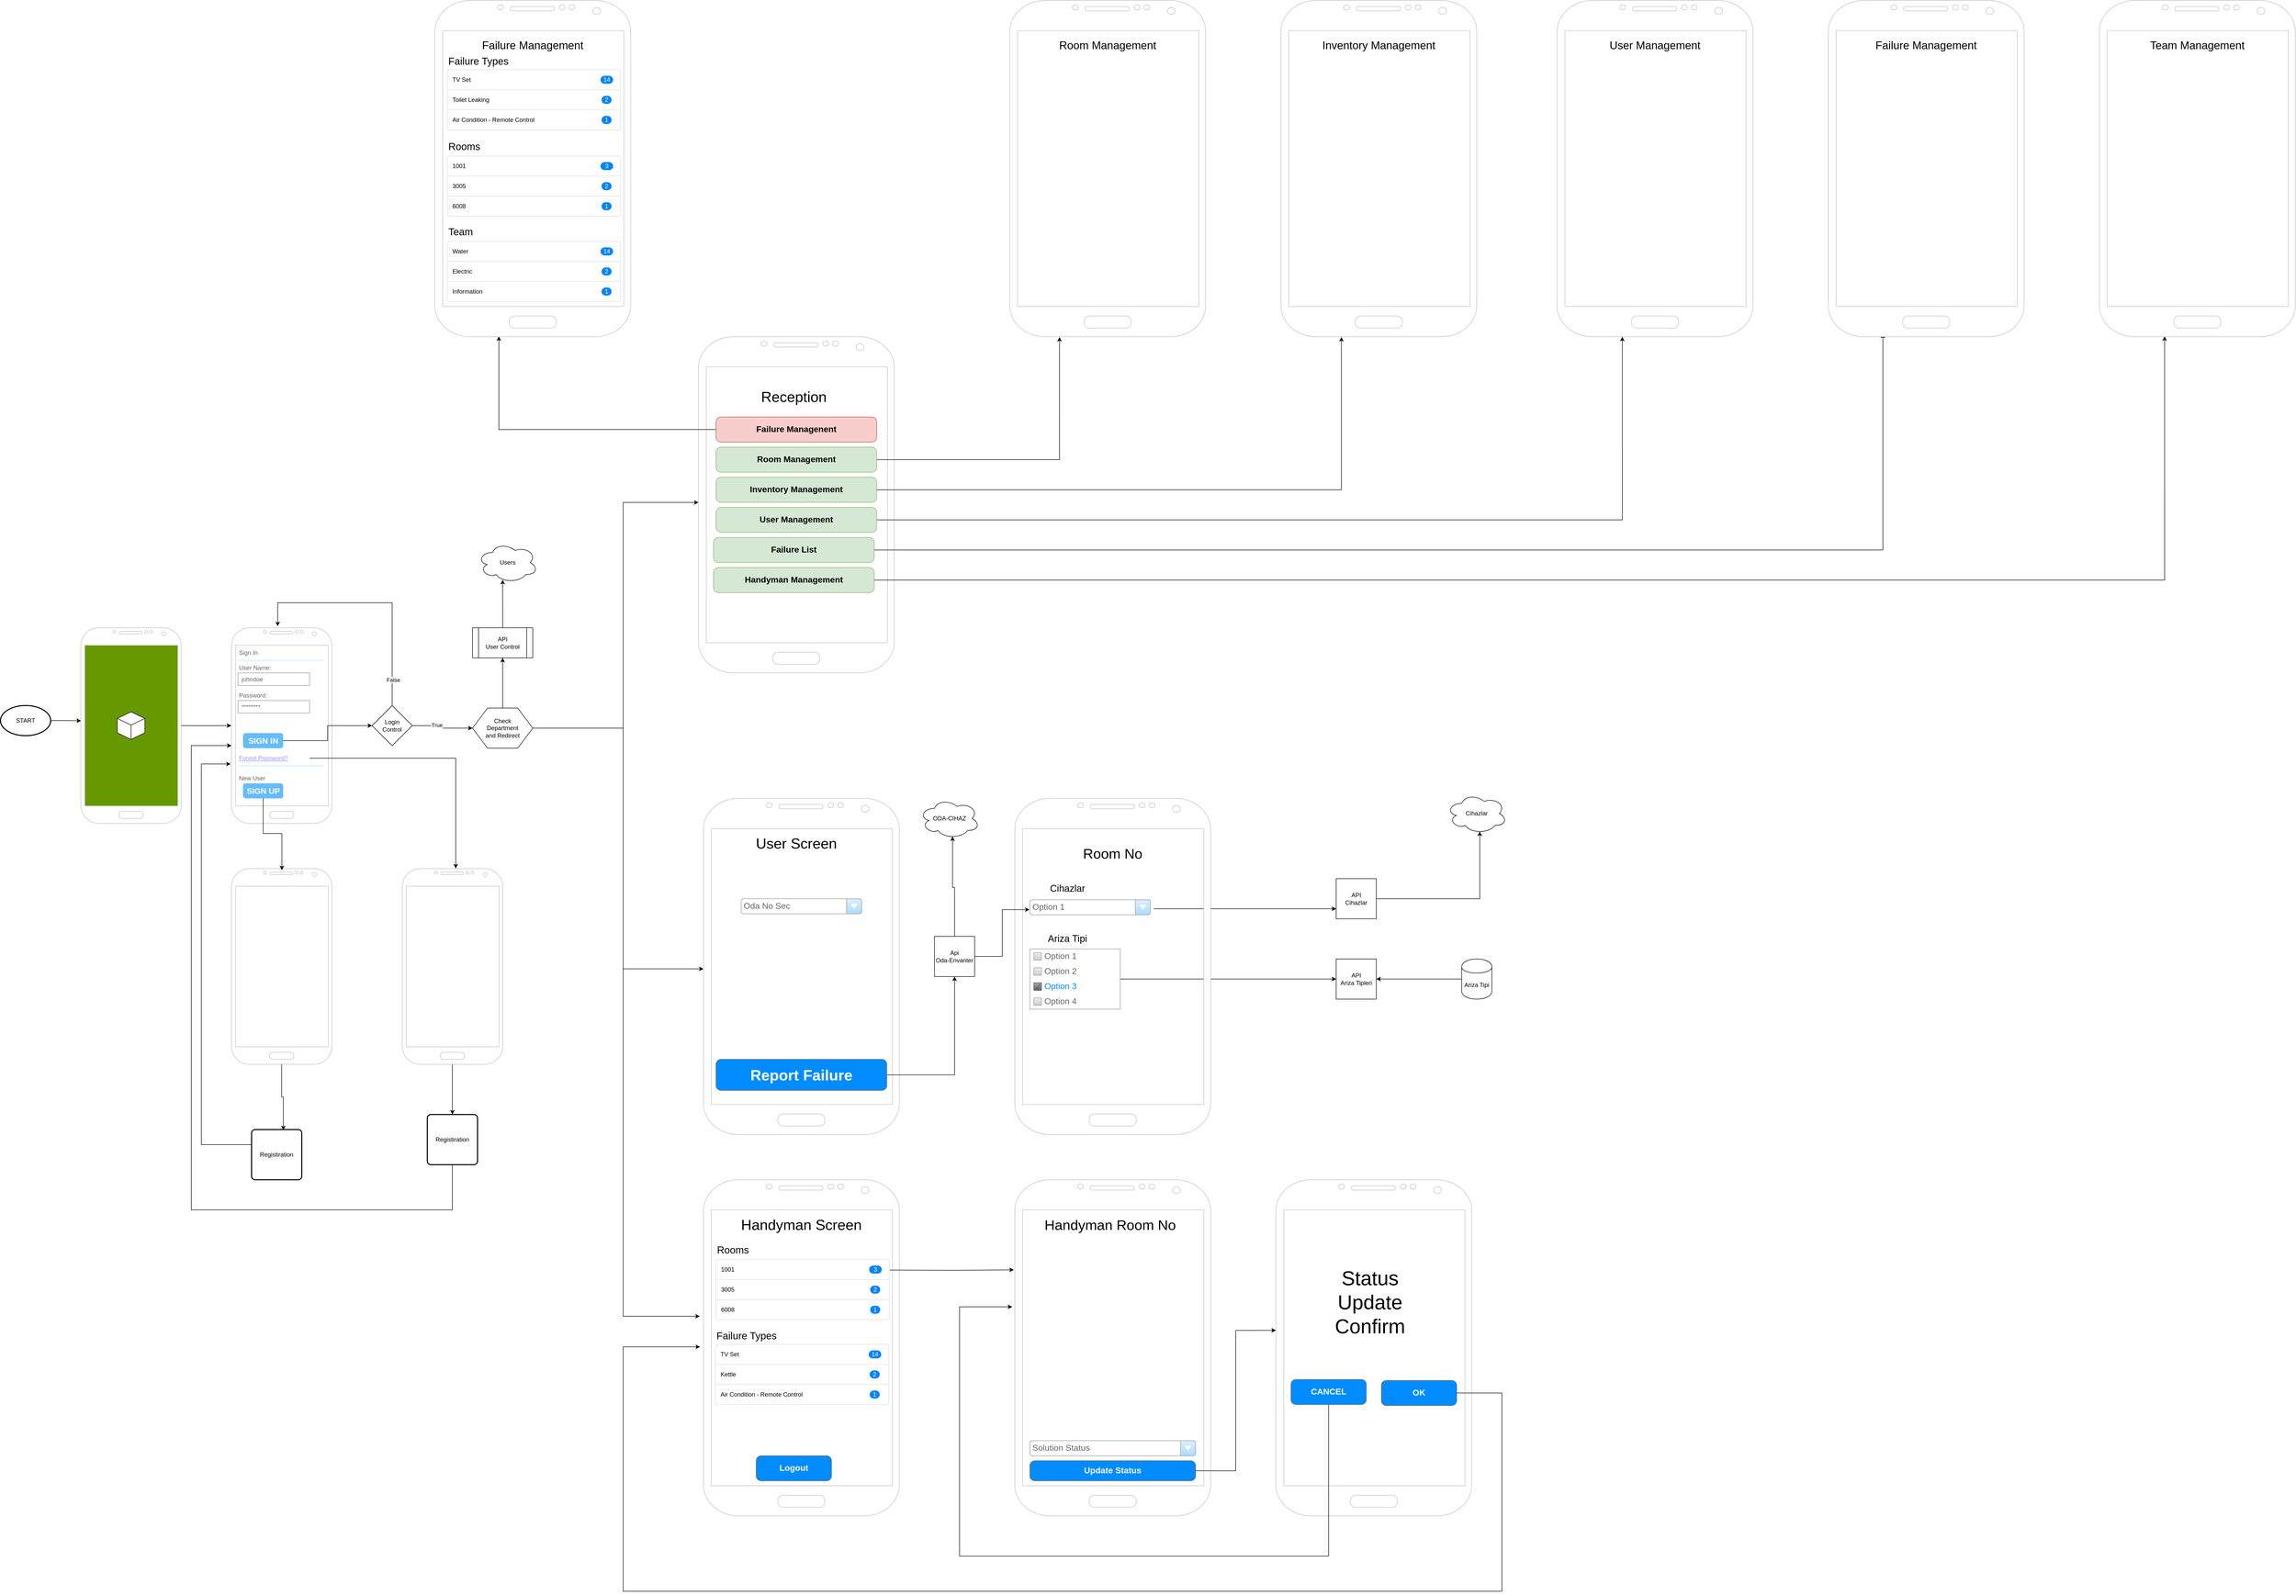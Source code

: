 <mxfile version="12.9.13" type="github">
  <diagram id="MUwsVrfa6CfVyeA1z7Bb" name="Page-1">
    <mxGraphModel dx="3220" dy="3482" grid="1" gridSize="10" guides="1" tooltips="1" connect="1" arrows="1" fold="1" page="1" pageScale="1" pageWidth="850" pageHeight="1100" math="0" shadow="0">
      <root>
        <mxCell id="0" />
        <mxCell id="1" parent="0" />
        <mxCell id="sc8BlCsDntj5IzmVDa04-35" style="edgeStyle=orthogonalEdgeStyle;rounded=0;orthogonalLoop=1;jettySize=auto;html=1;entryX=0.002;entryY=0.475;entryDx=0;entryDy=0;entryPerimeter=0;" parent="1" source="sc8BlCsDntj5IzmVDa04-36" target="sc8BlCsDntj5IzmVDa04-40" edge="1">
          <mxGeometry relative="1" as="geometry" />
        </mxCell>
        <mxCell id="sc8BlCsDntj5IzmVDa04-36" value="START" style="strokeWidth=2;html=1;shape=mxgraph.flowchart.start_1;whiteSpace=wrap;" parent="1" vertex="1">
          <mxGeometry x="-830" y="295" width="100" height="60" as="geometry" />
        </mxCell>
        <mxCell id="sc8BlCsDntj5IzmVDa04-37" value="" style="group" parent="1" vertex="1" connectable="0">
          <mxGeometry x="-670" y="120" width="200" height="410" as="geometry" />
        </mxCell>
        <mxCell id="sc8BlCsDntj5IzmVDa04-38" value="" style="group;rotation=0;" parent="sc8BlCsDntj5IzmVDa04-37" vertex="1" connectable="0">
          <mxGeometry y="20" width="200" height="390" as="geometry" />
        </mxCell>
        <mxCell id="sc8BlCsDntj5IzmVDa04-39" value="" style="verticalLabelPosition=bottom;verticalAlign=top;html=1;shadow=0;dashed=0;strokeWidth=1;strokeColor=none;shape=rect;fillColor=#669900;" parent="sc8BlCsDntj5IzmVDa04-38" vertex="1">
          <mxGeometry y="30" width="200" height="330" as="geometry" />
        </mxCell>
        <mxCell id="sc8BlCsDntj5IzmVDa04-40" value="" style="verticalLabelPosition=bottom;verticalAlign=top;html=1;shadow=0;dashed=0;strokeWidth=1;shape=mxgraph.android.phone2;strokeColor=#c0c0c0;" parent="sc8BlCsDntj5IzmVDa04-38" vertex="1">
          <mxGeometry width="200" height="390" as="geometry" />
        </mxCell>
        <mxCell id="sc8BlCsDntj5IzmVDa04-41" value="" style="whiteSpace=wrap;html=1;shape=mxgraph.basic.isocube;isoAngle=15;" parent="sc8BlCsDntj5IzmVDa04-38" vertex="1">
          <mxGeometry x="72.5" y="167.5" width="55" height="55" as="geometry" />
        </mxCell>
        <mxCell id="sc8BlCsDntj5IzmVDa04-103" value="" style="group" parent="1" vertex="1" connectable="0">
          <mxGeometry x="-370" y="140" width="200" height="390" as="geometry" />
        </mxCell>
        <mxCell id="sc8BlCsDntj5IzmVDa04-83" value="" style="strokeWidth=1;shadow=0;dashed=0;align=center;html=1;shape=mxgraph.mockup.forms.rrect;rSize=0;strokeColor=#999999;fillColor=#ffffff;" parent="sc8BlCsDntj5IzmVDa04-103" vertex="1">
          <mxGeometry x="3" y="30" width="194" height="330" as="geometry" />
        </mxCell>
        <mxCell id="sc8BlCsDntj5IzmVDa04-84" value="Sign In" style="strokeWidth=1;shadow=0;dashed=0;align=center;html=1;shape=mxgraph.mockup.forms.anchor;fontSize=12;fontColor=#666666;align=left;resizeWidth=1;spacingLeft=0;" parent="sc8BlCsDntj5IzmVDa04-83" vertex="1">
          <mxGeometry width="95" height="20" relative="1" as="geometry">
            <mxPoint x="10" y="10" as="offset" />
          </mxGeometry>
        </mxCell>
        <mxCell id="sc8BlCsDntj5IzmVDa04-85" value="" style="shape=line;strokeColor=#ddeeff;strokeWidth=2;html=1;resizeWidth=1;" parent="sc8BlCsDntj5IzmVDa04-83" vertex="1">
          <mxGeometry width="171" height="10" relative="1" as="geometry">
            <mxPoint x="10" y="30" as="offset" />
          </mxGeometry>
        </mxCell>
        <mxCell id="sc8BlCsDntj5IzmVDa04-86" value="User Name:" style="strokeWidth=1;shadow=0;dashed=0;align=center;html=1;shape=mxgraph.mockup.forms.anchor;fontSize=12;fontColor=#666666;align=left;resizeWidth=1;spacingLeft=0;" parent="sc8BlCsDntj5IzmVDa04-83" vertex="1">
          <mxGeometry width="95" height="20" relative="1" as="geometry">
            <mxPoint x="10" y="40" as="offset" />
          </mxGeometry>
        </mxCell>
        <mxCell id="sc8BlCsDntj5IzmVDa04-87" value="johndoe" style="strokeWidth=1;shadow=0;dashed=0;align=center;html=1;shape=mxgraph.mockup.forms.rrect;rSize=0;strokeColor=#999999;fontColor=#666666;align=left;spacingLeft=5;resizeWidth=1;" parent="sc8BlCsDntj5IzmVDa04-83" vertex="1">
          <mxGeometry width="142.5" height="25" relative="1" as="geometry">
            <mxPoint x="10" y="60" as="offset" />
          </mxGeometry>
        </mxCell>
        <mxCell id="sc8BlCsDntj5IzmVDa04-88" value="Password:" style="strokeWidth=1;shadow=0;dashed=0;align=center;html=1;shape=mxgraph.mockup.forms.anchor;fontSize=12;fontColor=#666666;align=left;resizeWidth=1;spacingLeft=0;" parent="sc8BlCsDntj5IzmVDa04-83" vertex="1">
          <mxGeometry width="95" height="20" relative="1" as="geometry">
            <mxPoint x="10" y="95" as="offset" />
          </mxGeometry>
        </mxCell>
        <mxCell id="sc8BlCsDntj5IzmVDa04-89" value="********" style="strokeWidth=1;shadow=0;dashed=0;align=center;html=1;shape=mxgraph.mockup.forms.rrect;rSize=0;strokeColor=#999999;fontColor=#666666;align=left;spacingLeft=5;resizeWidth=1;" parent="sc8BlCsDntj5IzmVDa04-83" vertex="1">
          <mxGeometry width="142.5" height="25" relative="1" as="geometry">
            <mxPoint x="10" y="115" as="offset" />
          </mxGeometry>
        </mxCell>
        <mxCell id="sc8BlCsDntj5IzmVDa04-90" value="SIGN IN" style="strokeWidth=1;shadow=0;dashed=0;align=center;html=1;shape=mxgraph.mockup.forms.rrect;rSize=5;strokeColor=none;fontColor=#ffffff;fillColor=#66bbff;fontSize=16;fontStyle=1;" parent="sc8BlCsDntj5IzmVDa04-83" vertex="1">
          <mxGeometry y="1" width="80" height="30" relative="1" as="geometry">
            <mxPoint x="20" y="-150" as="offset" />
          </mxGeometry>
        </mxCell>
        <mxCell id="sc8BlCsDntj5IzmVDa04-91" value="Forgot Password?" style="strokeWidth=1;shadow=0;dashed=0;align=center;html=1;shape=mxgraph.mockup.forms.anchor;fontSize=12;fontColor=#9999ff;align=left;spacingLeft=0;fontStyle=4;resizeWidth=1;" parent="sc8BlCsDntj5IzmVDa04-83" vertex="1">
          <mxGeometry y="1" width="142.5" height="20" relative="1" as="geometry">
            <mxPoint x="10" y="-110" as="offset" />
          </mxGeometry>
        </mxCell>
        <mxCell id="sc8BlCsDntj5IzmVDa04-92" value="" style="shape=line;strokeColor=#ddeeff;strokeWidth=2;html=1;resizeWidth=1;" parent="sc8BlCsDntj5IzmVDa04-83" vertex="1">
          <mxGeometry y="1" width="171" height="10" relative="1" as="geometry">
            <mxPoint x="10" y="-90" as="offset" />
          </mxGeometry>
        </mxCell>
        <mxCell id="sc8BlCsDntj5IzmVDa04-93" value="New User" style="strokeWidth=1;shadow=0;dashed=0;align=center;html=1;shape=mxgraph.mockup.forms.anchor;fontSize=12;fontColor=#666666;align=left;spacingLeft=0;resizeWidth=1;" parent="sc8BlCsDntj5IzmVDa04-83" vertex="1">
          <mxGeometry y="1" width="142.5" height="20" relative="1" as="geometry">
            <mxPoint x="10" y="-70" as="offset" />
          </mxGeometry>
        </mxCell>
        <mxCell id="sc8BlCsDntj5IzmVDa04-94" value="SIGN UP" style="strokeWidth=1;shadow=0;dashed=0;align=center;html=1;shape=mxgraph.mockup.forms.rrect;rSize=5;strokeColor=none;fontColor=#ffffff;fillColor=#66bbff;fontSize=16;fontStyle=1;" parent="sc8BlCsDntj5IzmVDa04-83" vertex="1">
          <mxGeometry y="1" width="80" height="30" relative="1" as="geometry">
            <mxPoint x="20" y="-50" as="offset" />
          </mxGeometry>
        </mxCell>
        <mxCell id="sc8BlCsDntj5IzmVDa04-102" value="" style="verticalLabelPosition=bottom;verticalAlign=top;html=1;shadow=0;dashed=0;strokeWidth=1;shape=mxgraph.android.phone2;strokeColor=#c0c0c0;" parent="sc8BlCsDntj5IzmVDa04-103" vertex="1">
          <mxGeometry width="200" height="390" as="geometry" />
        </mxCell>
        <mxCell id="sc8BlCsDntj5IzmVDa04-104" style="edgeStyle=orthogonalEdgeStyle;rounded=0;orthogonalLoop=1;jettySize=auto;html=1;entryX=-0.002;entryY=0.5;entryDx=0;entryDy=0;entryPerimeter=0;" parent="1" source="sc8BlCsDntj5IzmVDa04-39" target="sc8BlCsDntj5IzmVDa04-102" edge="1">
          <mxGeometry relative="1" as="geometry" />
        </mxCell>
        <mxCell id="sc8BlCsDntj5IzmVDa04-108" style="edgeStyle=orthogonalEdgeStyle;rounded=0;orthogonalLoop=1;jettySize=auto;html=1;entryX=0;entryY=0.5;entryDx=0;entryDy=0;" parent="1" source="sc8BlCsDntj5IzmVDa04-105" target="sc8BlCsDntj5IzmVDa04-107" edge="1">
          <mxGeometry relative="1" as="geometry" />
        </mxCell>
        <mxCell id="sc8BlCsDntj5IzmVDa04-111" value="True" style="edgeLabel;html=1;align=center;verticalAlign=middle;resizable=0;points=[];" parent="sc8BlCsDntj5IzmVDa04-108" vertex="1" connectable="0">
          <mxGeometry x="-0.218" y="1" relative="1" as="geometry">
            <mxPoint as="offset" />
          </mxGeometry>
        </mxCell>
        <mxCell id="sc8BlCsDntj5IzmVDa04-109" style="edgeStyle=orthogonalEdgeStyle;rounded=0;orthogonalLoop=1;jettySize=auto;html=1;entryX=0.46;entryY=-0.008;entryDx=0;entryDy=0;entryPerimeter=0;" parent="1" source="sc8BlCsDntj5IzmVDa04-105" target="sc8BlCsDntj5IzmVDa04-102" edge="1">
          <mxGeometry relative="1" as="geometry">
            <Array as="points">
              <mxPoint x="-50" y="90" />
              <mxPoint x="-278" y="90" />
            </Array>
          </mxGeometry>
        </mxCell>
        <mxCell id="sc8BlCsDntj5IzmVDa04-110" value="False" style="edgeLabel;html=1;align=center;verticalAlign=middle;resizable=0;points=[];" parent="sc8BlCsDntj5IzmVDa04-109" vertex="1" connectable="0">
          <mxGeometry x="-0.786" y="-2" relative="1" as="geometry">
            <mxPoint as="offset" />
          </mxGeometry>
        </mxCell>
        <mxCell id="sc8BlCsDntj5IzmVDa04-105" value="&lt;div&gt;Login&lt;/div&gt;&lt;div&gt;Control&lt;br&gt;&lt;/div&gt;" style="rhombus;whiteSpace=wrap;html=1;" parent="1" vertex="1">
          <mxGeometry x="-90" y="295" width="80" height="80" as="geometry" />
        </mxCell>
        <mxCell id="sc8BlCsDntj5IzmVDa04-106" style="edgeStyle=orthogonalEdgeStyle;rounded=0;orthogonalLoop=1;jettySize=auto;html=1;entryX=0;entryY=0.5;entryDx=0;entryDy=0;" parent="1" source="sc8BlCsDntj5IzmVDa04-90" target="sc8BlCsDntj5IzmVDa04-105" edge="1">
          <mxGeometry relative="1" as="geometry" />
        </mxCell>
        <mxCell id="PehuMIGnU_n_UuZmKmM0-28" style="edgeStyle=orthogonalEdgeStyle;rounded=0;orthogonalLoop=1;jettySize=auto;html=1;entryX=0;entryY=0.493;entryDx=0;entryDy=0;entryPerimeter=0;" edge="1" parent="1" source="sc8BlCsDntj5IzmVDa04-107" target="PehuMIGnU_n_UuZmKmM0-10">
          <mxGeometry relative="1" as="geometry">
            <Array as="points">
              <mxPoint x="410" y="340" />
              <mxPoint x="410" y="-110" />
            </Array>
          </mxGeometry>
        </mxCell>
        <mxCell id="PehuMIGnU_n_UuZmKmM0-29" style="edgeStyle=orthogonalEdgeStyle;rounded=0;orthogonalLoop=1;jettySize=auto;html=1;entryX=0;entryY=0.507;entryDx=0;entryDy=0;entryPerimeter=0;" edge="1" parent="1" source="sc8BlCsDntj5IzmVDa04-107" target="PehuMIGnU_n_UuZmKmM0-27">
          <mxGeometry relative="1" as="geometry">
            <Array as="points">
              <mxPoint x="410" y="340" />
              <mxPoint x="410" y="820" />
            </Array>
          </mxGeometry>
        </mxCell>
        <mxCell id="PehuMIGnU_n_UuZmKmM0-41" style="edgeStyle=orthogonalEdgeStyle;rounded=0;orthogonalLoop=1;jettySize=auto;html=1;entryX=0.5;entryY=1;entryDx=0;entryDy=0;" edge="1" parent="1" source="sc8BlCsDntj5IzmVDa04-107" target="PehuMIGnU_n_UuZmKmM0-40">
          <mxGeometry relative="1" as="geometry" />
        </mxCell>
        <mxCell id="PehuMIGnU_n_UuZmKmM0-142" style="edgeStyle=orthogonalEdgeStyle;rounded=0;orthogonalLoop=1;jettySize=auto;html=1;entryX=-0.019;entryY=0.406;entryDx=0;entryDy=0;entryPerimeter=0;" edge="1" parent="1" source="sc8BlCsDntj5IzmVDa04-107" target="PehuMIGnU_n_UuZmKmM0-141">
          <mxGeometry relative="1" as="geometry">
            <mxPoint x="320" y="1690" as="targetPoint" />
            <Array as="points">
              <mxPoint x="410" y="340" />
              <mxPoint x="410" y="1512" />
            </Array>
          </mxGeometry>
        </mxCell>
        <mxCell id="sc8BlCsDntj5IzmVDa04-107" value="&lt;div&gt;Check&lt;/div&gt;&lt;div&gt;Department&lt;/div&gt;&lt;div&gt;and Redirect&lt;br&gt;&lt;/div&gt;" style="shape=hexagon;perimeter=hexagonPerimeter2;whiteSpace=wrap;html=1;" parent="1" vertex="1">
          <mxGeometry x="110" y="300" width="120" height="80" as="geometry" />
        </mxCell>
        <mxCell id="sc8BlCsDntj5IzmVDa04-119" style="edgeStyle=orthogonalEdgeStyle;rounded=0;orthogonalLoop=1;jettySize=auto;html=1;entryX=0.633;entryY=0.013;entryDx=0;entryDy=0;entryPerimeter=0;" parent="1" source="sc8BlCsDntj5IzmVDa04-112" target="sc8BlCsDntj5IzmVDa04-114" edge="1">
          <mxGeometry relative="1" as="geometry" />
        </mxCell>
        <mxCell id="sc8BlCsDntj5IzmVDa04-112" value="" style="verticalLabelPosition=bottom;verticalAlign=top;html=1;shadow=0;dashed=0;strokeWidth=1;shape=mxgraph.android.phone2;strokeColor=#c0c0c0;" parent="1" vertex="1">
          <mxGeometry x="-370" y="620" width="200" height="390" as="geometry" />
        </mxCell>
        <mxCell id="sc8BlCsDntj5IzmVDa04-113" style="edgeStyle=orthogonalEdgeStyle;rounded=0;orthogonalLoop=1;jettySize=auto;html=1;entryX=0.502;entryY=0.008;entryDx=0;entryDy=0;entryPerimeter=0;" parent="1" source="sc8BlCsDntj5IzmVDa04-94" target="sc8BlCsDntj5IzmVDa04-112" edge="1">
          <mxGeometry relative="1" as="geometry" />
        </mxCell>
        <mxCell id="sc8BlCsDntj5IzmVDa04-120" style="edgeStyle=orthogonalEdgeStyle;rounded=0;orthogonalLoop=1;jettySize=auto;html=1;entryX=-0.008;entryY=0.696;entryDx=0;entryDy=0;entryPerimeter=0;" parent="1" source="sc8BlCsDntj5IzmVDa04-114" target="sc8BlCsDntj5IzmVDa04-102" edge="1">
          <mxGeometry relative="1" as="geometry">
            <Array as="points">
              <mxPoint x="-430" y="1170" />
              <mxPoint x="-430" y="411" />
            </Array>
          </mxGeometry>
        </mxCell>
        <mxCell id="sc8BlCsDntj5IzmVDa04-114" value="Registiration" style="rounded=1;whiteSpace=wrap;html=1;absoluteArcSize=1;arcSize=14;strokeWidth=2;" parent="1" vertex="1">
          <mxGeometry x="-330" y="1140" width="100" height="100" as="geometry" />
        </mxCell>
        <mxCell id="sc8BlCsDntj5IzmVDa04-123" style="edgeStyle=orthogonalEdgeStyle;rounded=0;orthogonalLoop=1;jettySize=auto;html=1;entryX=0.5;entryY=0;entryDx=0;entryDy=0;" parent="1" source="sc8BlCsDntj5IzmVDa04-118" target="sc8BlCsDntj5IzmVDa04-122" edge="1">
          <mxGeometry relative="1" as="geometry" />
        </mxCell>
        <mxCell id="sc8BlCsDntj5IzmVDa04-118" value="" style="verticalLabelPosition=bottom;verticalAlign=top;html=1;shadow=0;dashed=0;strokeWidth=1;shape=mxgraph.android.phone2;strokeColor=#c0c0c0;" parent="1" vertex="1">
          <mxGeometry x="-30" y="620" width="200" height="390" as="geometry" />
        </mxCell>
        <mxCell id="sc8BlCsDntj5IzmVDa04-121" style="edgeStyle=orthogonalEdgeStyle;rounded=0;orthogonalLoop=1;jettySize=auto;html=1;entryX=0.533;entryY=-0.001;entryDx=0;entryDy=0;entryPerimeter=0;" parent="1" source="sc8BlCsDntj5IzmVDa04-91" target="sc8BlCsDntj5IzmVDa04-118" edge="1">
          <mxGeometry relative="1" as="geometry" />
        </mxCell>
        <mxCell id="sc8BlCsDntj5IzmVDa04-124" style="edgeStyle=orthogonalEdgeStyle;rounded=0;orthogonalLoop=1;jettySize=auto;html=1;entryX=0;entryY=0.602;entryDx=0;entryDy=0;entryPerimeter=0;" parent="1" source="sc8BlCsDntj5IzmVDa04-122" target="sc8BlCsDntj5IzmVDa04-102" edge="1">
          <mxGeometry relative="1" as="geometry">
            <Array as="points">
              <mxPoint x="70" y="1300" />
              <mxPoint x="-450" y="1300" />
              <mxPoint x="-450" y="375" />
            </Array>
          </mxGeometry>
        </mxCell>
        <mxCell id="sc8BlCsDntj5IzmVDa04-122" value="Registiration" style="rounded=1;whiteSpace=wrap;html=1;absoluteArcSize=1;arcSize=14;strokeWidth=2;" parent="1" vertex="1">
          <mxGeometry x="20" y="1110" width="100" height="100" as="geometry" />
        </mxCell>
        <mxCell id="PehuMIGnU_n_UuZmKmM0-5" value="&lt;div&gt;API &lt;br&gt;&lt;/div&gt;&lt;div&gt;Ariza Tipleri&lt;/div&gt;" style="whiteSpace=wrap;html=1;aspect=fixed;" vertex="1" parent="1">
          <mxGeometry x="1830" y="800" width="80" height="80" as="geometry" />
        </mxCell>
        <mxCell id="PehuMIGnU_n_UuZmKmM0-9" style="edgeStyle=orthogonalEdgeStyle;rounded=0;orthogonalLoop=1;jettySize=auto;html=1;entryX=1;entryY=0.5;entryDx=0;entryDy=0;" edge="1" parent="1" source="PehuMIGnU_n_UuZmKmM0-7" target="PehuMIGnU_n_UuZmKmM0-5">
          <mxGeometry relative="1" as="geometry" />
        </mxCell>
        <mxCell id="PehuMIGnU_n_UuZmKmM0-7" value="Ariza Tipi" style="shape=cylinder;whiteSpace=wrap;html=1;boundedLbl=1;backgroundOutline=1;" vertex="1" parent="1">
          <mxGeometry x="2080" y="800" width="60" height="80" as="geometry" />
        </mxCell>
        <mxCell id="PehuMIGnU_n_UuZmKmM0-10" value="" style="verticalLabelPosition=bottom;verticalAlign=top;html=1;shadow=0;dashed=0;strokeWidth=1;shape=mxgraph.android.phone2;strokeColor=#c0c0c0;" vertex="1" parent="1">
          <mxGeometry x="560" y="-440" width="390" height="670" as="geometry" />
        </mxCell>
        <mxCell id="PehuMIGnU_n_UuZmKmM0-19" style="edgeStyle=orthogonalEdgeStyle;rounded=0;orthogonalLoop=1;jettySize=auto;html=1;entryX=0;entryY=0.75;entryDx=0;entryDy=0;exitX=1.027;exitY=0.6;exitDx=0;exitDy=0;exitPerimeter=0;" edge="1" parent="1" source="PehuMIGnU_n_UuZmKmM0-20" target="PehuMIGnU_n_UuZmKmM0-16">
          <mxGeometry relative="1" as="geometry">
            <mxPoint x="1390" y="710" as="sourcePoint" />
          </mxGeometry>
        </mxCell>
        <mxCell id="PehuMIGnU_n_UuZmKmM0-39" style="edgeStyle=orthogonalEdgeStyle;rounded=0;orthogonalLoop=1;jettySize=auto;html=1;entryX=0.55;entryY=0.95;entryDx=0;entryDy=0;entryPerimeter=0;" edge="1" parent="1" source="PehuMIGnU_n_UuZmKmM0-16" target="PehuMIGnU_n_UuZmKmM0-38">
          <mxGeometry relative="1" as="geometry" />
        </mxCell>
        <mxCell id="PehuMIGnU_n_UuZmKmM0-16" value="&lt;div&gt;API&lt;/div&gt;&lt;div&gt;Cihazlar&lt;/div&gt;" style="whiteSpace=wrap;html=1;aspect=fixed;" vertex="1" parent="1">
          <mxGeometry x="1830" y="640" width="80" height="80" as="geometry" />
        </mxCell>
        <mxCell id="PehuMIGnU_n_UuZmKmM0-26" style="edgeStyle=orthogonalEdgeStyle;rounded=0;orthogonalLoop=1;jettySize=auto;html=1;entryX=0;entryY=0.5;entryDx=0;entryDy=0;" edge="1" parent="1" source="PehuMIGnU_n_UuZmKmM0-21" target="PehuMIGnU_n_UuZmKmM0-5">
          <mxGeometry relative="1" as="geometry" />
        </mxCell>
        <mxCell id="PehuMIGnU_n_UuZmKmM0-27" value="" style="verticalLabelPosition=bottom;verticalAlign=top;html=1;shadow=0;dashed=0;strokeWidth=1;shape=mxgraph.android.phone2;strokeColor=#c0c0c0;" vertex="1" parent="1">
          <mxGeometry x="570" y="480" width="390" height="670" as="geometry" />
        </mxCell>
        <mxCell id="PehuMIGnU_n_UuZmKmM0-30" value="&lt;font style=&quot;font-size: 29px&quot;&gt;Reception&lt;/font&gt;" style="text;html=1;strokeColor=none;fillColor=none;align=center;verticalAlign=middle;whiteSpace=wrap;rounded=0;" vertex="1" parent="1">
          <mxGeometry x="620" y="-360" width="260" height="80" as="geometry" />
        </mxCell>
        <mxCell id="PehuMIGnU_n_UuZmKmM0-32" value="&lt;font style=&quot;font-size: 29px&quot;&gt;User Screen&lt;br&gt;&lt;/font&gt;" style="text;html=1;strokeColor=none;fillColor=none;align=center;verticalAlign=middle;whiteSpace=wrap;rounded=0;" vertex="1" parent="1">
          <mxGeometry x="625" y="540" width="260" height="60" as="geometry" />
        </mxCell>
        <mxCell id="PehuMIGnU_n_UuZmKmM0-47" style="edgeStyle=orthogonalEdgeStyle;rounded=0;orthogonalLoop=1;jettySize=auto;html=1;entryX=0.5;entryY=1;entryDx=0;entryDy=0;" edge="1" parent="1" source="PehuMIGnU_n_UuZmKmM0-33" target="PehuMIGnU_n_UuZmKmM0-46">
          <mxGeometry relative="1" as="geometry" />
        </mxCell>
        <mxCell id="PehuMIGnU_n_UuZmKmM0-33" value="&lt;font style=&quot;font-size: 30px&quot;&gt;Report Failure&lt;br&gt;&lt;/font&gt;" style="strokeWidth=1;shadow=0;dashed=0;align=center;html=1;shape=mxgraph.mockup.buttons.button;strokeColor=#666666;fontColor=#ffffff;mainText=;buttonStyle=round;fontSize=17;fontStyle=1;fillColor=#008cff;whiteSpace=wrap;" vertex="1" parent="1">
          <mxGeometry x="595" y="1000" width="340" height="62" as="geometry" />
        </mxCell>
        <mxCell id="PehuMIGnU_n_UuZmKmM0-35" value="" style="group" vertex="1" connectable="0" parent="1">
          <mxGeometry x="1190" y="480" width="390" height="670" as="geometry" />
        </mxCell>
        <mxCell id="PehuMIGnU_n_UuZmKmM0-1" value="" style="verticalLabelPosition=bottom;verticalAlign=top;html=1;shadow=0;dashed=0;strokeWidth=1;shape=mxgraph.android.phone2;strokeColor=#c0c0c0;" vertex="1" parent="PehuMIGnU_n_UuZmKmM0-35">
          <mxGeometry width="390" height="670" as="geometry" />
        </mxCell>
        <mxCell id="PehuMIGnU_n_UuZmKmM0-3" value="&lt;font style=&quot;font-size: 19px&quot;&gt;Ariza Tipi&lt;/font&gt;" style="text;html=1;strokeColor=none;fillColor=none;align=center;verticalAlign=middle;whiteSpace=wrap;rounded=0;" vertex="1" parent="PehuMIGnU_n_UuZmKmM0-35">
          <mxGeometry x="30" y="270" width="150" height="20" as="geometry" />
        </mxCell>
        <mxCell id="PehuMIGnU_n_UuZmKmM0-13" value="&lt;font style=&quot;font-size: 19px&quot;&gt;Cihazlar&lt;/font&gt;" style="text;html=1;strokeColor=none;fillColor=none;align=center;verticalAlign=middle;whiteSpace=wrap;rounded=0;" vertex="1" parent="PehuMIGnU_n_UuZmKmM0-35">
          <mxGeometry x="30" y="170" width="150" height="20" as="geometry" />
        </mxCell>
        <mxCell id="PehuMIGnU_n_UuZmKmM0-20" value="Option 1" style="strokeWidth=1;shadow=0;dashed=0;align=center;html=1;shape=mxgraph.mockup.forms.comboBox;strokeColor=#999999;fillColor=#ddeeff;align=left;fillColor2=#aaddff;mainText=;fontColor=#666666;fontSize=17;spacingLeft=3;" vertex="1" parent="PehuMIGnU_n_UuZmKmM0-35">
          <mxGeometry x="30" y="202" width="240" height="30" as="geometry" />
        </mxCell>
        <mxCell id="PehuMIGnU_n_UuZmKmM0-21" value="" style="strokeWidth=1;shadow=0;dashed=0;align=center;html=1;shape=mxgraph.mockup.forms.rrect;rSize=0;strokeColor=#999999;fillColor=#ffffff;recursiveResize=0;" vertex="1" parent="PehuMIGnU_n_UuZmKmM0-35">
          <mxGeometry x="30" y="300" width="180" height="120" as="geometry" />
        </mxCell>
        <mxCell id="PehuMIGnU_n_UuZmKmM0-22" value="Option 1" style="strokeWidth=1;shadow=0;dashed=0;align=center;html=1;shape=mxgraph.mockup.forms.rrect;rSize=0;fillColor=#eeeeee;strokeColor=#999999;gradientColor=#cccccc;align=left;spacingLeft=4;fontSize=17;fontColor=#666666;labelPosition=right;" vertex="1" parent="PehuMIGnU_n_UuZmKmM0-21">
          <mxGeometry x="8" y="7.5" width="15" height="15" as="geometry" />
        </mxCell>
        <mxCell id="PehuMIGnU_n_UuZmKmM0-23" value="Option 2" style="strokeWidth=1;shadow=0;dashed=0;align=center;html=1;shape=mxgraph.mockup.forms.rrect;rSize=0;fillColor=#eeeeee;strokeColor=#999999;gradientColor=#cccccc;align=left;spacingLeft=4;fontSize=17;fontColor=#666666;labelPosition=right;" vertex="1" parent="PehuMIGnU_n_UuZmKmM0-21">
          <mxGeometry x="8" y="37.5" width="15" height="15" as="geometry" />
        </mxCell>
        <mxCell id="PehuMIGnU_n_UuZmKmM0-24" value="Option 3" style="strokeWidth=1;shadow=0;dashed=0;align=center;html=1;shape=mxgraph.mockup.forms.checkbox;rSize=0;resizable=0;fillColor=#aaaaaa;strokeColor=#444444;gradientColor=#666666;align=left;spacingLeft=4;fontSize=17;fontColor=#008cff;labelPosition=right;" vertex="1" parent="PehuMIGnU_n_UuZmKmM0-21">
          <mxGeometry x="8" y="67.5" width="15" height="15" as="geometry" />
        </mxCell>
        <mxCell id="PehuMIGnU_n_UuZmKmM0-25" value="Option 4" style="strokeWidth=1;shadow=0;dashed=0;align=center;html=1;shape=mxgraph.mockup.forms.rrect;rSize=0;fillColor=#eeeeee;strokeColor=#999999;gradientColor=#cccccc;align=left;spacingLeft=4;fontSize=17;fontColor=#666666;labelPosition=right;" vertex="1" parent="PehuMIGnU_n_UuZmKmM0-21">
          <mxGeometry x="8" y="97.5" width="15" height="15" as="geometry" />
        </mxCell>
        <mxCell id="PehuMIGnU_n_UuZmKmM0-53" value="&lt;font style=&quot;font-size: 28px&quot;&gt;Room No&lt;br&gt;&lt;/font&gt;" style="text;html=1;strokeColor=none;fillColor=none;align=center;verticalAlign=middle;whiteSpace=wrap;rounded=0;" vertex="1" parent="PehuMIGnU_n_UuZmKmM0-35">
          <mxGeometry x="65" y="70" width="260" height="80" as="geometry" />
        </mxCell>
        <mxCell id="PehuMIGnU_n_UuZmKmM0-38" value="Cihazlar" style="ellipse;shape=cloud;whiteSpace=wrap;html=1;" vertex="1" parent="1">
          <mxGeometry x="2050" y="470" width="120" height="80" as="geometry" />
        </mxCell>
        <mxCell id="PehuMIGnU_n_UuZmKmM0-43" style="edgeStyle=orthogonalEdgeStyle;rounded=0;orthogonalLoop=1;jettySize=auto;html=1;entryX=0.416;entryY=0.93;entryDx=0;entryDy=0;entryPerimeter=0;" edge="1" parent="1" source="PehuMIGnU_n_UuZmKmM0-40" target="PehuMIGnU_n_UuZmKmM0-42">
          <mxGeometry relative="1" as="geometry" />
        </mxCell>
        <mxCell id="PehuMIGnU_n_UuZmKmM0-40" value="&lt;div&gt;API&lt;/div&gt;&lt;div&gt;User Control&lt;/div&gt;" style="shape=process;whiteSpace=wrap;html=1;backgroundOutline=1;" vertex="1" parent="1">
          <mxGeometry x="110" y="140" width="120" height="60" as="geometry" />
        </mxCell>
        <mxCell id="PehuMIGnU_n_UuZmKmM0-42" value="&lt;div&gt;Users&lt;/div&gt;" style="ellipse;shape=cloud;whiteSpace=wrap;html=1;" vertex="1" parent="1">
          <mxGeometry x="120" y="-30" width="120" height="80" as="geometry" />
        </mxCell>
        <mxCell id="PehuMIGnU_n_UuZmKmM0-45" value="Oda No Sec" style="strokeWidth=1;shadow=0;dashed=0;align=center;html=1;shape=mxgraph.mockup.forms.comboBox;strokeColor=#999999;fillColor=#ddeeff;align=left;fillColor2=#aaddff;mainText=;fontColor=#666666;fontSize=17;spacingLeft=3;" vertex="1" parent="1">
          <mxGeometry x="645" y="680" width="240" height="30" as="geometry" />
        </mxCell>
        <mxCell id="PehuMIGnU_n_UuZmKmM0-48" style="edgeStyle=orthogonalEdgeStyle;rounded=0;orthogonalLoop=1;jettySize=auto;html=1;entryX=-0.003;entryY=0.657;entryDx=0;entryDy=0;entryPerimeter=0;" edge="1" parent="1" source="PehuMIGnU_n_UuZmKmM0-46" target="PehuMIGnU_n_UuZmKmM0-20">
          <mxGeometry relative="1" as="geometry" />
        </mxCell>
        <mxCell id="PehuMIGnU_n_UuZmKmM0-46" value="&lt;div&gt;Api&lt;/div&gt;&lt;div&gt;Oda-Envanter&lt;br&gt;&lt;/div&gt;" style="whiteSpace=wrap;html=1;aspect=fixed;" vertex="1" parent="1">
          <mxGeometry x="1030" y="755" width="80" height="80" as="geometry" />
        </mxCell>
        <mxCell id="PehuMIGnU_n_UuZmKmM0-49" style="edgeStyle=orthogonalEdgeStyle;rounded=0;orthogonalLoop=1;jettySize=auto;html=1;entryX=0.55;entryY=0.95;entryDx=0;entryDy=0;entryPerimeter=0;exitX=0.5;exitY=0;exitDx=0;exitDy=0;" edge="1" parent="1" target="PehuMIGnU_n_UuZmKmM0-50" source="PehuMIGnU_n_UuZmKmM0-46">
          <mxGeometry relative="1" as="geometry">
            <mxPoint x="790" y="490.059" as="sourcePoint" />
          </mxGeometry>
        </mxCell>
        <mxCell id="PehuMIGnU_n_UuZmKmM0-50" value="ODA-CIHAZ" style="ellipse;shape=cloud;whiteSpace=wrap;html=1;" vertex="1" parent="1">
          <mxGeometry x="1000" y="480" width="120" height="80" as="geometry" />
        </mxCell>
        <mxCell id="PehuMIGnU_n_UuZmKmM0-67" style="edgeStyle=orthogonalEdgeStyle;rounded=0;orthogonalLoop=1;jettySize=auto;html=1;entryX=0.333;entryY=1;entryDx=0;entryDy=0;entryPerimeter=0;" edge="1" parent="1" source="PehuMIGnU_n_UuZmKmM0-51" target="PehuMIGnU_n_UuZmKmM0-64">
          <mxGeometry relative="1" as="geometry" />
        </mxCell>
        <mxCell id="PehuMIGnU_n_UuZmKmM0-51" value="User Management" style="strokeWidth=1;shadow=0;dashed=0;align=center;html=1;shape=mxgraph.mockup.buttons.button;strokeColor=#82b366;mainText=;buttonStyle=round;fontSize=17;fontStyle=1;fillColor=#d5e8d4;whiteSpace=wrap;" vertex="1" parent="1">
          <mxGeometry x="595" y="-100" width="320" height="50" as="geometry" />
        </mxCell>
        <mxCell id="PehuMIGnU_n_UuZmKmM0-71" style="edgeStyle=orthogonalEdgeStyle;rounded=0;orthogonalLoop=1;jettySize=auto;html=1;entryX=0.279;entryY=0.991;entryDx=0;entryDy=0;entryPerimeter=0;" edge="1" parent="1" source="PehuMIGnU_n_UuZmKmM0-52" target="PehuMIGnU_n_UuZmKmM0-69">
          <mxGeometry relative="1" as="geometry" />
        </mxCell>
        <mxCell id="PehuMIGnU_n_UuZmKmM0-52" value="Failure List" style="strokeWidth=1;shadow=0;dashed=0;align=center;html=1;shape=mxgraph.mockup.buttons.button;strokeColor=#82b366;mainText=;buttonStyle=round;fontSize=17;fontStyle=1;fillColor=#d5e8d4;whiteSpace=wrap;" vertex="1" parent="1">
          <mxGeometry x="590" y="-40" width="320" height="50" as="geometry" />
        </mxCell>
        <mxCell id="PehuMIGnU_n_UuZmKmM0-66" style="edgeStyle=orthogonalEdgeStyle;rounded=0;orthogonalLoop=1;jettySize=auto;html=1;entryX=0.309;entryY=1.001;entryDx=0;entryDy=0;entryPerimeter=0;" edge="1" parent="1" source="PehuMIGnU_n_UuZmKmM0-54" target="PehuMIGnU_n_UuZmKmM0-61">
          <mxGeometry relative="1" as="geometry" />
        </mxCell>
        <mxCell id="PehuMIGnU_n_UuZmKmM0-54" value="Inventory Management" style="strokeWidth=1;shadow=0;dashed=0;align=center;html=1;shape=mxgraph.mockup.buttons.button;strokeColor=#82b366;mainText=;buttonStyle=round;fontSize=17;fontStyle=1;fillColor=#d5e8d4;whiteSpace=wrap;" vertex="1" parent="1">
          <mxGeometry x="595" y="-160" width="320" height="50" as="geometry" />
        </mxCell>
        <mxCell id="PehuMIGnU_n_UuZmKmM0-57" style="edgeStyle=orthogonalEdgeStyle;rounded=0;orthogonalLoop=1;jettySize=auto;html=1;entryX=0.254;entryY=1.001;entryDx=0;entryDy=0;entryPerimeter=0;" edge="1" parent="1" source="PehuMIGnU_n_UuZmKmM0-55" target="PehuMIGnU_n_UuZmKmM0-56">
          <mxGeometry relative="1" as="geometry" />
        </mxCell>
        <mxCell id="PehuMIGnU_n_UuZmKmM0-55" value="Room Management" style="strokeWidth=1;shadow=0;dashed=0;align=center;html=1;shape=mxgraph.mockup.buttons.button;strokeColor=#82b366;mainText=;buttonStyle=round;fontSize=17;fontStyle=1;fillColor=#d5e8d4;whiteSpace=wrap;" vertex="1" parent="1">
          <mxGeometry x="595" y="-220" width="320" height="50" as="geometry" />
        </mxCell>
        <mxCell id="PehuMIGnU_n_UuZmKmM0-59" value="" style="group" vertex="1" connectable="0" parent="1">
          <mxGeometry x="1180" y="-1110" width="390" height="670" as="geometry" />
        </mxCell>
        <mxCell id="PehuMIGnU_n_UuZmKmM0-56" value="" style="verticalLabelPosition=bottom;verticalAlign=top;html=1;shadow=0;dashed=0;strokeWidth=1;shape=mxgraph.android.phone2;strokeColor=#c0c0c0;" vertex="1" parent="PehuMIGnU_n_UuZmKmM0-59">
          <mxGeometry width="390" height="670" as="geometry" />
        </mxCell>
        <mxCell id="PehuMIGnU_n_UuZmKmM0-58" value="&lt;font style=&quot;font-size: 22px&quot;&gt;Room Management&lt;br&gt;&lt;/font&gt;" style="text;html=1;strokeColor=none;fillColor=none;align=center;verticalAlign=middle;whiteSpace=wrap;rounded=0;" vertex="1" parent="PehuMIGnU_n_UuZmKmM0-59">
          <mxGeometry x="65" y="70" width="260" height="40" as="geometry" />
        </mxCell>
        <mxCell id="PehuMIGnU_n_UuZmKmM0-60" value="" style="group" vertex="1" connectable="0" parent="1">
          <mxGeometry x="1720" y="-1110" width="390" height="670" as="geometry" />
        </mxCell>
        <mxCell id="PehuMIGnU_n_UuZmKmM0-61" value="" style="verticalLabelPosition=bottom;verticalAlign=top;html=1;shadow=0;dashed=0;strokeWidth=1;shape=mxgraph.android.phone2;strokeColor=#c0c0c0;" vertex="1" parent="PehuMIGnU_n_UuZmKmM0-60">
          <mxGeometry width="390" height="670" as="geometry" />
        </mxCell>
        <mxCell id="PehuMIGnU_n_UuZmKmM0-62" value="&lt;font style=&quot;font-size: 22px&quot;&gt;Inventory Management&lt;br&gt;&lt;/font&gt;" style="text;html=1;strokeColor=none;fillColor=none;align=center;verticalAlign=middle;whiteSpace=wrap;rounded=0;" vertex="1" parent="PehuMIGnU_n_UuZmKmM0-60">
          <mxGeometry x="65" y="70" width="260" height="40" as="geometry" />
        </mxCell>
        <mxCell id="PehuMIGnU_n_UuZmKmM0-63" value="" style="group" vertex="1" connectable="0" parent="1">
          <mxGeometry x="2270" y="-1110" width="390" height="670" as="geometry" />
        </mxCell>
        <mxCell id="PehuMIGnU_n_UuZmKmM0-64" value="" style="verticalLabelPosition=bottom;verticalAlign=top;html=1;shadow=0;dashed=0;strokeWidth=1;shape=mxgraph.android.phone2;strokeColor=#c0c0c0;" vertex="1" parent="PehuMIGnU_n_UuZmKmM0-63">
          <mxGeometry width="390" height="670" as="geometry" />
        </mxCell>
        <mxCell id="PehuMIGnU_n_UuZmKmM0-65" value="&lt;font style=&quot;font-size: 22px&quot;&gt;User Management&lt;br&gt;&lt;/font&gt;" style="text;html=1;strokeColor=none;fillColor=none;align=center;verticalAlign=middle;whiteSpace=wrap;rounded=0;" vertex="1" parent="PehuMIGnU_n_UuZmKmM0-63">
          <mxGeometry x="65" y="70" width="260" height="40" as="geometry" />
        </mxCell>
        <mxCell id="PehuMIGnU_n_UuZmKmM0-68" value="" style="group" vertex="1" connectable="0" parent="1">
          <mxGeometry x="2810" y="-1110" width="390" height="670" as="geometry" />
        </mxCell>
        <mxCell id="PehuMIGnU_n_UuZmKmM0-69" value="" style="verticalLabelPosition=bottom;verticalAlign=top;html=1;shadow=0;dashed=0;strokeWidth=1;shape=mxgraph.android.phone2;strokeColor=#c0c0c0;" vertex="1" parent="PehuMIGnU_n_UuZmKmM0-68">
          <mxGeometry width="390" height="670" as="geometry" />
        </mxCell>
        <mxCell id="PehuMIGnU_n_UuZmKmM0-70" value="&lt;font style=&quot;font-size: 22px&quot;&gt;Failure Management&lt;br&gt;&lt;/font&gt;" style="text;html=1;strokeColor=none;fillColor=none;align=center;verticalAlign=middle;whiteSpace=wrap;rounded=0;" vertex="1" parent="PehuMIGnU_n_UuZmKmM0-68">
          <mxGeometry x="65" y="70" width="260" height="40" as="geometry" />
        </mxCell>
        <mxCell id="PehuMIGnU_n_UuZmKmM0-83" style="edgeStyle=orthogonalEdgeStyle;rounded=0;orthogonalLoop=1;jettySize=auto;html=1;entryX=0.327;entryY=0.999;entryDx=0;entryDy=0;entryPerimeter=0;" edge="1" parent="1" source="PehuMIGnU_n_UuZmKmM0-72" target="PehuMIGnU_n_UuZmKmM0-77">
          <mxGeometry relative="1" as="geometry" />
        </mxCell>
        <mxCell id="PehuMIGnU_n_UuZmKmM0-72" value="Failure Managenent" style="strokeWidth=1;shadow=0;dashed=0;align=center;html=1;shape=mxgraph.mockup.buttons.button;strokeColor=#b85450;mainText=;buttonStyle=round;fontSize=17;fontStyle=1;fillColor=#f8cecc;whiteSpace=wrap;" vertex="1" parent="1">
          <mxGeometry x="595" y="-280" width="320" height="50" as="geometry" />
        </mxCell>
        <mxCell id="PehuMIGnU_n_UuZmKmM0-82" style="edgeStyle=orthogonalEdgeStyle;rounded=0;orthogonalLoop=1;jettySize=auto;html=1;entryX=0.333;entryY=0.999;entryDx=0;entryDy=0;entryPerimeter=0;" edge="1" parent="1" source="PehuMIGnU_n_UuZmKmM0-75" target="PehuMIGnU_n_UuZmKmM0-80">
          <mxGeometry relative="1" as="geometry" />
        </mxCell>
        <mxCell id="PehuMIGnU_n_UuZmKmM0-75" value="Handyman Management" style="strokeWidth=1;shadow=0;dashed=0;align=center;html=1;shape=mxgraph.mockup.buttons.button;strokeColor=#82b366;mainText=;buttonStyle=round;fontSize=17;fontStyle=1;fillColor=#d5e8d4;whiteSpace=wrap;" vertex="1" parent="1">
          <mxGeometry x="590" y="20" width="320" height="50" as="geometry" />
        </mxCell>
        <mxCell id="PehuMIGnU_n_UuZmKmM0-76" value="" style="group" vertex="1" connectable="0" parent="1">
          <mxGeometry x="35" y="-1110" width="390" height="670" as="geometry" />
        </mxCell>
        <mxCell id="PehuMIGnU_n_UuZmKmM0-77" value="" style="verticalLabelPosition=bottom;verticalAlign=top;html=1;shadow=0;dashed=0;strokeWidth=1;shape=mxgraph.android.phone2;strokeColor=#c0c0c0;" vertex="1" parent="PehuMIGnU_n_UuZmKmM0-76">
          <mxGeometry width="390" height="670" as="geometry" />
        </mxCell>
        <mxCell id="PehuMIGnU_n_UuZmKmM0-78" value="&lt;font style=&quot;font-size: 22px&quot;&gt;Failure Management&lt;br&gt;&lt;/font&gt;" style="text;html=1;strokeColor=none;fillColor=none;align=center;verticalAlign=middle;whiteSpace=wrap;rounded=0;" vertex="1" parent="PehuMIGnU_n_UuZmKmM0-76">
          <mxGeometry x="65" y="70" width="260" height="40" as="geometry" />
        </mxCell>
        <mxCell id="PehuMIGnU_n_UuZmKmM0-86" value="" style="html=1;shadow=0;dashed=0;shape=mxgraph.bootstrap.rrect;rSize=5;strokeColor=#DFDFDF;html=1;whiteSpace=wrap;fillColor=#FFFFFF;fontColor=#000000;" vertex="1" parent="PehuMIGnU_n_UuZmKmM0-76">
          <mxGeometry x="25" y="138" width="345" height="120" as="geometry" />
        </mxCell>
        <mxCell id="PehuMIGnU_n_UuZmKmM0-87" value="TV Set" style="strokeColor=inherit;fillColor=inherit;gradientColor=inherit;fontColor=inherit;html=1;shadow=0;dashed=0;shape=mxgraph.bootstrap.topButton;rSize=5;perimeter=none;whiteSpace=wrap;resizeWidth=1;align=left;spacing=10;" vertex="1" parent="PehuMIGnU_n_UuZmKmM0-86">
          <mxGeometry width="345" height="40" relative="1" as="geometry" />
        </mxCell>
        <mxCell id="PehuMIGnU_n_UuZmKmM0-88" value="14" style="strokeColor=inherit;fillColor=inherit;gradientColor=inherit;fontColor=inherit;html=1;shadow=0;dashed=0;shape=mxgraph.bootstrap.rrect;rSize=8;fillColor=#0085FC;strokeColor=none;fontColor=#ffffff;whiteSpace=wrap;" vertex="1" parent="PehuMIGnU_n_UuZmKmM0-87">
          <mxGeometry x="1" y="0.5" width="25" height="16" relative="1" as="geometry">
            <mxPoint x="-40" y="-8" as="offset" />
          </mxGeometry>
        </mxCell>
        <mxCell id="PehuMIGnU_n_UuZmKmM0-89" value="Toilet Leaking" style="strokeColor=inherit;fillColor=inherit;gradientColor=inherit;fontColor=inherit;html=1;shadow=0;dashed=0;perimeter=none;whiteSpace=wrap;resizeWidth=1;align=left;spacing=10;" vertex="1" parent="PehuMIGnU_n_UuZmKmM0-86">
          <mxGeometry width="345" height="40" relative="1" as="geometry">
            <mxPoint y="40" as="offset" />
          </mxGeometry>
        </mxCell>
        <mxCell id="PehuMIGnU_n_UuZmKmM0-90" value="2" style="strokeColor=inherit;fillColor=inherit;gradientColor=inherit;fontColor=inherit;html=1;shadow=0;dashed=0;shape=mxgraph.bootstrap.rrect;rSize=8;fillColor=#0085FC;strokeColor=none;fontColor=#ffffff;whiteSpace=wrap;" vertex="1" parent="PehuMIGnU_n_UuZmKmM0-89">
          <mxGeometry x="1" y="0.5" width="20" height="16" relative="1" as="geometry">
            <mxPoint x="-38" y="-8" as="offset" />
          </mxGeometry>
        </mxCell>
        <mxCell id="PehuMIGnU_n_UuZmKmM0-91" value="Air Condition - Remote Control" style="strokeColor=inherit;fillColor=inherit;gradientColor=inherit;fontColor=inherit;html=1;shadow=0;dashed=0;shape=mxgraph.bootstrap.bottomButton;rSize=5;perimeter=none;whiteSpace=wrap;resizeWidth=1;resizeHeight=0;align=left;spacing=10;" vertex="1" parent="PehuMIGnU_n_UuZmKmM0-86">
          <mxGeometry y="1" width="345" height="40" relative="1" as="geometry">
            <mxPoint y="-40" as="offset" />
          </mxGeometry>
        </mxCell>
        <mxCell id="PehuMIGnU_n_UuZmKmM0-92" value="1" style="strokeColor=inherit;fillColor=inherit;gradientColor=inherit;fontColor=inherit;html=1;shadow=0;dashed=0;shape=mxgraph.bootstrap.rrect;rSize=8;fillColor=#0085FC;strokeColor=none;fontColor=#ffffff;whiteSpace=wrap;" vertex="1" parent="PehuMIGnU_n_UuZmKmM0-91">
          <mxGeometry x="1" y="0.5" width="20" height="16" relative="1" as="geometry">
            <mxPoint x="-38" y="-8" as="offset" />
          </mxGeometry>
        </mxCell>
        <mxCell id="PehuMIGnU_n_UuZmKmM0-102" value="&lt;div style=&quot;font-size: 20px&quot; align=&quot;left&quot;&gt;Failure Types&lt;br&gt;&lt;/div&gt;" style="text;html=1;strokeColor=none;fillColor=none;align=left;verticalAlign=middle;whiteSpace=wrap;rounded=0;" vertex="1" parent="PehuMIGnU_n_UuZmKmM0-76">
          <mxGeometry x="25" y="110" width="145" height="20" as="geometry" />
        </mxCell>
        <mxCell id="PehuMIGnU_n_UuZmKmM0-103" value="&lt;div style=&quot;font-size: 20px&quot; align=&quot;left&quot;&gt;Rooms&lt;br&gt;&lt;/div&gt;" style="text;html=1;strokeColor=none;fillColor=none;align=left;verticalAlign=middle;whiteSpace=wrap;rounded=0;" vertex="1" parent="PehuMIGnU_n_UuZmKmM0-76">
          <mxGeometry x="25" y="280" width="145" height="20" as="geometry" />
        </mxCell>
        <mxCell id="PehuMIGnU_n_UuZmKmM0-95" value="" style="html=1;shadow=0;dashed=0;shape=mxgraph.bootstrap.rrect;rSize=5;strokeColor=#DFDFDF;html=1;whiteSpace=wrap;fillColor=#FFFFFF;fontColor=#000000;" vertex="1" parent="PehuMIGnU_n_UuZmKmM0-76">
          <mxGeometry x="25" y="310" width="345" height="120" as="geometry" />
        </mxCell>
        <mxCell id="PehuMIGnU_n_UuZmKmM0-96" value="1001" style="strokeColor=inherit;fillColor=inherit;gradientColor=inherit;fontColor=inherit;html=1;shadow=0;dashed=0;shape=mxgraph.bootstrap.topButton;rSize=5;perimeter=none;whiteSpace=wrap;resizeWidth=1;align=left;spacing=10;" vertex="1" parent="PehuMIGnU_n_UuZmKmM0-95">
          <mxGeometry width="345" height="40" relative="1" as="geometry" />
        </mxCell>
        <mxCell id="PehuMIGnU_n_UuZmKmM0-97" value="3" style="strokeColor=inherit;fillColor=inherit;gradientColor=inherit;fontColor=inherit;html=1;shadow=0;dashed=0;shape=mxgraph.bootstrap.rrect;rSize=8;fillColor=#0085FC;strokeColor=none;fontColor=#ffffff;whiteSpace=wrap;" vertex="1" parent="PehuMIGnU_n_UuZmKmM0-96">
          <mxGeometry x="1" y="0.5" width="25" height="16" relative="1" as="geometry">
            <mxPoint x="-40" y="-8" as="offset" />
          </mxGeometry>
        </mxCell>
        <mxCell id="PehuMIGnU_n_UuZmKmM0-98" value="3005" style="strokeColor=inherit;fillColor=inherit;gradientColor=inherit;fontColor=inherit;html=1;shadow=0;dashed=0;perimeter=none;whiteSpace=wrap;resizeWidth=1;align=left;spacing=10;" vertex="1" parent="PehuMIGnU_n_UuZmKmM0-95">
          <mxGeometry width="345" height="40" relative="1" as="geometry">
            <mxPoint y="40" as="offset" />
          </mxGeometry>
        </mxCell>
        <mxCell id="PehuMIGnU_n_UuZmKmM0-99" value="2" style="strokeColor=inherit;fillColor=inherit;gradientColor=inherit;fontColor=inherit;html=1;shadow=0;dashed=0;shape=mxgraph.bootstrap.rrect;rSize=8;fillColor=#0085FC;strokeColor=none;fontColor=#ffffff;whiteSpace=wrap;" vertex="1" parent="PehuMIGnU_n_UuZmKmM0-98">
          <mxGeometry x="1" y="0.5" width="20" height="16" relative="1" as="geometry">
            <mxPoint x="-38" y="-8" as="offset" />
          </mxGeometry>
        </mxCell>
        <mxCell id="PehuMIGnU_n_UuZmKmM0-100" value="6008" style="strokeColor=inherit;fillColor=inherit;gradientColor=inherit;fontColor=inherit;html=1;shadow=0;dashed=0;shape=mxgraph.bootstrap.bottomButton;rSize=5;perimeter=none;whiteSpace=wrap;resizeWidth=1;resizeHeight=0;align=left;spacing=10;" vertex="1" parent="PehuMIGnU_n_UuZmKmM0-95">
          <mxGeometry y="1" width="345" height="40" relative="1" as="geometry">
            <mxPoint y="-40" as="offset" />
          </mxGeometry>
        </mxCell>
        <mxCell id="PehuMIGnU_n_UuZmKmM0-101" value="1" style="strokeColor=inherit;fillColor=inherit;gradientColor=inherit;fontColor=inherit;html=1;shadow=0;dashed=0;shape=mxgraph.bootstrap.rrect;rSize=8;fillColor=#0085FC;strokeColor=none;fontColor=#ffffff;whiteSpace=wrap;" vertex="1" parent="PehuMIGnU_n_UuZmKmM0-100">
          <mxGeometry x="1" y="0.5" width="20" height="16" relative="1" as="geometry">
            <mxPoint x="-38" y="-8" as="offset" />
          </mxGeometry>
        </mxCell>
        <mxCell id="PehuMIGnU_n_UuZmKmM0-104" value="&lt;div style=&quot;font-size: 20px&quot; align=&quot;left&quot;&gt;Team&lt;br&gt;&lt;/div&gt;" style="text;html=1;strokeColor=none;fillColor=none;align=left;verticalAlign=middle;whiteSpace=wrap;rounded=0;" vertex="1" parent="PehuMIGnU_n_UuZmKmM0-76">
          <mxGeometry x="25" y="450" width="145" height="20" as="geometry" />
        </mxCell>
        <mxCell id="PehuMIGnU_n_UuZmKmM0-105" value="" style="html=1;shadow=0;dashed=0;shape=mxgraph.bootstrap.rrect;rSize=5;strokeColor=#DFDFDF;html=1;whiteSpace=wrap;fillColor=#FFFFFF;fontColor=#000000;" vertex="1" parent="PehuMIGnU_n_UuZmKmM0-76">
          <mxGeometry x="25" y="480" width="345" height="120" as="geometry" />
        </mxCell>
        <mxCell id="PehuMIGnU_n_UuZmKmM0-106" value="Water" style="strokeColor=inherit;fillColor=inherit;gradientColor=inherit;fontColor=inherit;html=1;shadow=0;dashed=0;shape=mxgraph.bootstrap.topButton;rSize=5;perimeter=none;whiteSpace=wrap;resizeWidth=1;align=left;spacing=10;" vertex="1" parent="PehuMIGnU_n_UuZmKmM0-105">
          <mxGeometry width="345" height="40" relative="1" as="geometry" />
        </mxCell>
        <mxCell id="PehuMIGnU_n_UuZmKmM0-107" value="14" style="strokeColor=inherit;fillColor=inherit;gradientColor=inherit;fontColor=inherit;html=1;shadow=0;dashed=0;shape=mxgraph.bootstrap.rrect;rSize=8;fillColor=#0085FC;strokeColor=none;fontColor=#ffffff;whiteSpace=wrap;" vertex="1" parent="PehuMIGnU_n_UuZmKmM0-106">
          <mxGeometry x="1" y="0.5" width="25" height="16" relative="1" as="geometry">
            <mxPoint x="-40" y="-8" as="offset" />
          </mxGeometry>
        </mxCell>
        <mxCell id="PehuMIGnU_n_UuZmKmM0-108" value="Electric" style="strokeColor=inherit;fillColor=inherit;gradientColor=inherit;fontColor=inherit;html=1;shadow=0;dashed=0;perimeter=none;whiteSpace=wrap;resizeWidth=1;align=left;spacing=10;" vertex="1" parent="PehuMIGnU_n_UuZmKmM0-105">
          <mxGeometry width="345" height="40" relative="1" as="geometry">
            <mxPoint y="40" as="offset" />
          </mxGeometry>
        </mxCell>
        <mxCell id="PehuMIGnU_n_UuZmKmM0-109" value="2" style="strokeColor=inherit;fillColor=inherit;gradientColor=inherit;fontColor=inherit;html=1;shadow=0;dashed=0;shape=mxgraph.bootstrap.rrect;rSize=8;fillColor=#0085FC;strokeColor=none;fontColor=#ffffff;whiteSpace=wrap;" vertex="1" parent="PehuMIGnU_n_UuZmKmM0-108">
          <mxGeometry x="1" y="0.5" width="20" height="16" relative="1" as="geometry">
            <mxPoint x="-38" y="-8" as="offset" />
          </mxGeometry>
        </mxCell>
        <mxCell id="PehuMIGnU_n_UuZmKmM0-110" value="Information" style="strokeColor=inherit;fillColor=inherit;gradientColor=inherit;fontColor=inherit;html=1;shadow=0;dashed=0;shape=mxgraph.bootstrap.bottomButton;rSize=5;perimeter=none;whiteSpace=wrap;resizeWidth=1;resizeHeight=0;align=left;spacing=10;" vertex="1" parent="PehuMIGnU_n_UuZmKmM0-105">
          <mxGeometry y="1" width="345" height="40" relative="1" as="geometry">
            <mxPoint y="-40" as="offset" />
          </mxGeometry>
        </mxCell>
        <mxCell id="PehuMIGnU_n_UuZmKmM0-111" value="1" style="strokeColor=inherit;fillColor=inherit;gradientColor=inherit;fontColor=inherit;html=1;shadow=0;dashed=0;shape=mxgraph.bootstrap.rrect;rSize=8;fillColor=#0085FC;strokeColor=none;fontColor=#ffffff;whiteSpace=wrap;" vertex="1" parent="PehuMIGnU_n_UuZmKmM0-110">
          <mxGeometry x="1" y="0.5" width="20" height="16" relative="1" as="geometry">
            <mxPoint x="-38" y="-8" as="offset" />
          </mxGeometry>
        </mxCell>
        <mxCell id="PehuMIGnU_n_UuZmKmM0-79" value="" style="group" vertex="1" connectable="0" parent="1">
          <mxGeometry x="3350" y="-1110" width="390" height="670" as="geometry" />
        </mxCell>
        <mxCell id="PehuMIGnU_n_UuZmKmM0-80" value="" style="verticalLabelPosition=bottom;verticalAlign=top;html=1;shadow=0;dashed=0;strokeWidth=1;shape=mxgraph.android.phone2;strokeColor=#c0c0c0;" vertex="1" parent="PehuMIGnU_n_UuZmKmM0-79">
          <mxGeometry width="390" height="670" as="geometry" />
        </mxCell>
        <mxCell id="PehuMIGnU_n_UuZmKmM0-81" value="&lt;font style=&quot;font-size: 22px&quot;&gt;Team Management&lt;br&gt;&lt;/font&gt;" style="text;html=1;strokeColor=none;fillColor=none;align=center;verticalAlign=middle;whiteSpace=wrap;rounded=0;" vertex="1" parent="PehuMIGnU_n_UuZmKmM0-79">
          <mxGeometry x="65" y="70" width="260" height="40" as="geometry" />
        </mxCell>
        <mxCell id="PehuMIGnU_n_UuZmKmM0-141" value="" style="verticalLabelPosition=bottom;verticalAlign=top;html=1;shadow=0;dashed=0;strokeWidth=1;shape=mxgraph.android.phone2;strokeColor=#c0c0c0;" vertex="1" parent="1">
          <mxGeometry x="570" y="1240" width="390" height="670" as="geometry" />
        </mxCell>
        <mxCell id="PehuMIGnU_n_UuZmKmM0-143" value="&lt;font style=&quot;font-size: 29px&quot;&gt;Handyman Screen&lt;br&gt;&lt;/font&gt;" style="text;html=1;strokeColor=none;fillColor=none;align=center;verticalAlign=middle;whiteSpace=wrap;rounded=0;" vertex="1" parent="1">
          <mxGeometry x="590" y="1300" width="350" height="60" as="geometry" />
        </mxCell>
        <mxCell id="PehuMIGnU_n_UuZmKmM0-144" value="&lt;div style=&quot;font-size: 20px&quot; align=&quot;left&quot;&gt;Rooms&lt;br&gt;&lt;/div&gt;" style="text;html=1;strokeColor=none;fillColor=none;align=left;verticalAlign=middle;whiteSpace=wrap;rounded=0;" vertex="1" parent="1">
          <mxGeometry x="595" y="1369" width="145" height="20" as="geometry" />
        </mxCell>
        <mxCell id="PehuMIGnU_n_UuZmKmM0-145" value="" style="html=1;shadow=0;dashed=0;shape=mxgraph.bootstrap.rrect;rSize=5;strokeColor=#DFDFDF;html=1;whiteSpace=wrap;fillColor=#FFFFFF;fontColor=#000000;" vertex="1" parent="1">
          <mxGeometry x="595" y="1399" width="345" height="120" as="geometry" />
        </mxCell>
        <mxCell id="PehuMIGnU_n_UuZmKmM0-146" value="1001" style="strokeColor=inherit;fillColor=inherit;gradientColor=inherit;fontColor=inherit;html=1;shadow=0;dashed=0;shape=mxgraph.bootstrap.topButton;rSize=5;perimeter=none;whiteSpace=wrap;resizeWidth=1;align=left;spacing=10;" vertex="1" parent="PehuMIGnU_n_UuZmKmM0-145">
          <mxGeometry width="345" height="40" relative="1" as="geometry" />
        </mxCell>
        <mxCell id="PehuMIGnU_n_UuZmKmM0-147" value="3" style="strokeColor=inherit;fillColor=inherit;gradientColor=inherit;fontColor=inherit;html=1;shadow=0;dashed=0;shape=mxgraph.bootstrap.rrect;rSize=8;fillColor=#0085FC;strokeColor=none;fontColor=#ffffff;whiteSpace=wrap;" vertex="1" parent="PehuMIGnU_n_UuZmKmM0-146">
          <mxGeometry x="1" y="0.5" width="25" height="16" relative="1" as="geometry">
            <mxPoint x="-40" y="-8" as="offset" />
          </mxGeometry>
        </mxCell>
        <mxCell id="PehuMIGnU_n_UuZmKmM0-148" value="3005" style="strokeColor=inherit;fillColor=inherit;gradientColor=inherit;fontColor=inherit;html=1;shadow=0;dashed=0;perimeter=none;whiteSpace=wrap;resizeWidth=1;align=left;spacing=10;" vertex="1" parent="PehuMIGnU_n_UuZmKmM0-145">
          <mxGeometry width="345" height="40" relative="1" as="geometry">
            <mxPoint y="40" as="offset" />
          </mxGeometry>
        </mxCell>
        <mxCell id="PehuMIGnU_n_UuZmKmM0-149" value="2" style="strokeColor=inherit;fillColor=inherit;gradientColor=inherit;fontColor=inherit;html=1;shadow=0;dashed=0;shape=mxgraph.bootstrap.rrect;rSize=8;fillColor=#0085FC;strokeColor=none;fontColor=#ffffff;whiteSpace=wrap;" vertex="1" parent="PehuMIGnU_n_UuZmKmM0-148">
          <mxGeometry x="1" y="0.5" width="20" height="16" relative="1" as="geometry">
            <mxPoint x="-38" y="-8" as="offset" />
          </mxGeometry>
        </mxCell>
        <mxCell id="PehuMIGnU_n_UuZmKmM0-150" value="6008" style="strokeColor=inherit;fillColor=inherit;gradientColor=inherit;fontColor=inherit;html=1;shadow=0;dashed=0;shape=mxgraph.bootstrap.bottomButton;rSize=5;perimeter=none;whiteSpace=wrap;resizeWidth=1;resizeHeight=0;align=left;spacing=10;" vertex="1" parent="PehuMIGnU_n_UuZmKmM0-145">
          <mxGeometry y="1" width="345" height="40" relative="1" as="geometry">
            <mxPoint y="-40" as="offset" />
          </mxGeometry>
        </mxCell>
        <mxCell id="PehuMIGnU_n_UuZmKmM0-151" value="1" style="strokeColor=inherit;fillColor=inherit;gradientColor=inherit;fontColor=inherit;html=1;shadow=0;dashed=0;shape=mxgraph.bootstrap.rrect;rSize=8;fillColor=#0085FC;strokeColor=none;fontColor=#ffffff;whiteSpace=wrap;" vertex="1" parent="PehuMIGnU_n_UuZmKmM0-150">
          <mxGeometry x="1" y="0.5" width="20" height="16" relative="1" as="geometry">
            <mxPoint x="-38" y="-8" as="offset" />
          </mxGeometry>
        </mxCell>
        <mxCell id="PehuMIGnU_n_UuZmKmM0-172" style="edgeStyle=orthogonalEdgeStyle;rounded=0;orthogonalLoop=1;jettySize=auto;html=1;entryX=-0.005;entryY=0.268;entryDx=0;entryDy=0;entryPerimeter=0;" edge="1" parent="PehuMIGnU_n_UuZmKmM0-145" target="PehuMIGnU_n_UuZmKmM0-161">
          <mxGeometry relative="1" as="geometry">
            <mxPoint x="346" y="21" as="sourcePoint" />
          </mxGeometry>
        </mxCell>
        <mxCell id="PehuMIGnU_n_UuZmKmM0-152" value="" style="html=1;shadow=0;dashed=0;shape=mxgraph.bootstrap.rrect;rSize=5;strokeColor=#DFDFDF;html=1;whiteSpace=wrap;fillColor=#FFFFFF;fontColor=#000000;" vertex="1" parent="1">
          <mxGeometry x="594" y="1568" width="345" height="120" as="geometry" />
        </mxCell>
        <mxCell id="PehuMIGnU_n_UuZmKmM0-153" value="TV Set" style="strokeColor=inherit;fillColor=inherit;gradientColor=inherit;fontColor=inherit;html=1;shadow=0;dashed=0;shape=mxgraph.bootstrap.topButton;rSize=5;perimeter=none;whiteSpace=wrap;resizeWidth=1;align=left;spacing=10;" vertex="1" parent="PehuMIGnU_n_UuZmKmM0-152">
          <mxGeometry width="345" height="40" relative="1" as="geometry" />
        </mxCell>
        <mxCell id="PehuMIGnU_n_UuZmKmM0-154" value="14" style="strokeColor=inherit;fillColor=inherit;gradientColor=inherit;fontColor=inherit;html=1;shadow=0;dashed=0;shape=mxgraph.bootstrap.rrect;rSize=8;fillColor=#0085FC;strokeColor=none;fontColor=#ffffff;whiteSpace=wrap;" vertex="1" parent="PehuMIGnU_n_UuZmKmM0-153">
          <mxGeometry x="1" y="0.5" width="25" height="16" relative="1" as="geometry">
            <mxPoint x="-40" y="-8" as="offset" />
          </mxGeometry>
        </mxCell>
        <mxCell id="PehuMIGnU_n_UuZmKmM0-155" value="Kettle" style="strokeColor=inherit;fillColor=inherit;gradientColor=inherit;fontColor=inherit;html=1;shadow=0;dashed=0;perimeter=none;whiteSpace=wrap;resizeWidth=1;align=left;spacing=10;" vertex="1" parent="PehuMIGnU_n_UuZmKmM0-152">
          <mxGeometry width="345" height="40" relative="1" as="geometry">
            <mxPoint y="40" as="offset" />
          </mxGeometry>
        </mxCell>
        <mxCell id="PehuMIGnU_n_UuZmKmM0-156" value="2" style="strokeColor=inherit;fillColor=inherit;gradientColor=inherit;fontColor=inherit;html=1;shadow=0;dashed=0;shape=mxgraph.bootstrap.rrect;rSize=8;fillColor=#0085FC;strokeColor=none;fontColor=#ffffff;whiteSpace=wrap;" vertex="1" parent="PehuMIGnU_n_UuZmKmM0-155">
          <mxGeometry x="1" y="0.5" width="20" height="16" relative="1" as="geometry">
            <mxPoint x="-38" y="-8" as="offset" />
          </mxGeometry>
        </mxCell>
        <mxCell id="PehuMIGnU_n_UuZmKmM0-157" value="Air Condition - Remote Control" style="strokeColor=inherit;fillColor=inherit;gradientColor=inherit;fontColor=inherit;html=1;shadow=0;dashed=0;shape=mxgraph.bootstrap.bottomButton;rSize=5;perimeter=none;whiteSpace=wrap;resizeWidth=1;resizeHeight=0;align=left;spacing=10;" vertex="1" parent="PehuMIGnU_n_UuZmKmM0-152">
          <mxGeometry y="1" width="345" height="40" relative="1" as="geometry">
            <mxPoint y="-40" as="offset" />
          </mxGeometry>
        </mxCell>
        <mxCell id="PehuMIGnU_n_UuZmKmM0-158" value="1" style="strokeColor=inherit;fillColor=inherit;gradientColor=inherit;fontColor=inherit;html=1;shadow=0;dashed=0;shape=mxgraph.bootstrap.rrect;rSize=8;fillColor=#0085FC;strokeColor=none;fontColor=#ffffff;whiteSpace=wrap;" vertex="1" parent="PehuMIGnU_n_UuZmKmM0-157">
          <mxGeometry x="1" y="0.5" width="20" height="16" relative="1" as="geometry">
            <mxPoint x="-38" y="-8" as="offset" />
          </mxGeometry>
        </mxCell>
        <mxCell id="PehuMIGnU_n_UuZmKmM0-159" value="&lt;div style=&quot;font-size: 20px&quot; align=&quot;left&quot;&gt;Failure Types&lt;br&gt;&lt;/div&gt;" style="text;html=1;strokeColor=none;fillColor=none;align=left;verticalAlign=middle;whiteSpace=wrap;rounded=0;" vertex="1" parent="1">
          <mxGeometry x="594" y="1540" width="145" height="20" as="geometry" />
        </mxCell>
        <mxCell id="PehuMIGnU_n_UuZmKmM0-160" value="" style="group" vertex="1" connectable="0" parent="1">
          <mxGeometry x="1190" y="1240" width="390" height="670" as="geometry" />
        </mxCell>
        <mxCell id="PehuMIGnU_n_UuZmKmM0-161" value="" style="verticalLabelPosition=bottom;verticalAlign=top;html=1;shadow=0;dashed=0;strokeWidth=1;shape=mxgraph.android.phone2;strokeColor=#c0c0c0;" vertex="1" parent="PehuMIGnU_n_UuZmKmM0-160">
          <mxGeometry width="390" height="670" as="geometry" />
        </mxCell>
        <mxCell id="PehuMIGnU_n_UuZmKmM0-170" value="&lt;font style=&quot;font-size: 28px&quot;&gt;Handyman Room No&lt;br&gt;&lt;/font&gt;" style="text;html=1;strokeColor=none;fillColor=none;align=center;verticalAlign=middle;whiteSpace=wrap;rounded=0;" vertex="1" parent="PehuMIGnU_n_UuZmKmM0-160">
          <mxGeometry x="20" y="60" width="340" height="60" as="geometry" />
        </mxCell>
        <mxCell id="PehuMIGnU_n_UuZmKmM0-179" value="Update Status" style="strokeWidth=1;shadow=0;dashed=0;align=center;html=1;shape=mxgraph.mockup.buttons.button;strokeColor=#666666;fontColor=#ffffff;mainText=;buttonStyle=round;fontSize=17;fontStyle=1;fillColor=#008cff;whiteSpace=wrap;" vertex="1" parent="PehuMIGnU_n_UuZmKmM0-160">
          <mxGeometry x="30" y="560" width="330" height="40" as="geometry" />
        </mxCell>
        <mxCell id="PehuMIGnU_n_UuZmKmM0-180" value="Solution Status" style="strokeWidth=1;shadow=0;dashed=0;align=center;html=1;shape=mxgraph.mockup.forms.comboBox;strokeColor=#999999;fillColor=#ddeeff;align=left;fillColor2=#aaddff;mainText=;fontColor=#666666;fontSize=17;spacingLeft=3;" vertex="1" parent="PehuMIGnU_n_UuZmKmM0-160">
          <mxGeometry x="30" y="520" width="330" height="30" as="geometry" />
        </mxCell>
        <mxCell id="PehuMIGnU_n_UuZmKmM0-181" value="" style="verticalLabelPosition=bottom;verticalAlign=top;html=1;shadow=0;dashed=0;strokeWidth=1;shape=mxgraph.android.phone2;strokeColor=#c0c0c0;" vertex="1" parent="1">
          <mxGeometry x="1710" y="1240" width="390" height="670" as="geometry" />
        </mxCell>
        <mxCell id="PehuMIGnU_n_UuZmKmM0-183" value="&lt;div&gt;&lt;font style=&quot;font-size: 40px&quot;&gt;Status&lt;/font&gt;&lt;/div&gt;&lt;div&gt;&lt;font style=&quot;font-size: 40px&quot;&gt;Update&lt;/font&gt;&lt;/div&gt;&lt;div&gt;&lt;font style=&quot;font-size: 40px&quot;&gt;Confirm &lt;/font&gt;&lt;/div&gt;" style="text;html=1;align=center;verticalAlign=middle;resizable=0;points=[];autosize=1;" vertex="1" parent="PehuMIGnU_n_UuZmKmM0-181">
          <mxGeometry x="107" y="203" width="160" height="80" as="geometry" />
        </mxCell>
        <mxCell id="PehuMIGnU_n_UuZmKmM0-184" value="OK" style="strokeWidth=1;shadow=0;dashed=0;align=center;html=1;shape=mxgraph.mockup.buttons.button;strokeColor=#666666;fontColor=#ffffff;mainText=;buttonStyle=round;fontSize=17;fontStyle=1;fillColor=#008cff;whiteSpace=wrap;" vertex="1" parent="PehuMIGnU_n_UuZmKmM0-181">
          <mxGeometry x="210" y="400" width="150" height="50" as="geometry" />
        </mxCell>
        <mxCell id="PehuMIGnU_n_UuZmKmM0-182" style="edgeStyle=orthogonalEdgeStyle;rounded=0;orthogonalLoop=1;jettySize=auto;html=1;entryX=0;entryY=0.448;entryDx=0;entryDy=0;entryPerimeter=0;" edge="1" parent="1" source="PehuMIGnU_n_UuZmKmM0-179" target="PehuMIGnU_n_UuZmKmM0-181">
          <mxGeometry relative="1" as="geometry" />
        </mxCell>
        <mxCell id="PehuMIGnU_n_UuZmKmM0-190" style="edgeStyle=orthogonalEdgeStyle;rounded=0;orthogonalLoop=1;jettySize=auto;html=1;entryX=-0.013;entryY=0.378;entryDx=0;entryDy=0;entryPerimeter=0;" edge="1" parent="1" source="PehuMIGnU_n_UuZmKmM0-185" target="PehuMIGnU_n_UuZmKmM0-161">
          <mxGeometry relative="1" as="geometry">
            <Array as="points">
              <mxPoint x="1815" y="1990" />
              <mxPoint x="1080" y="1990" />
              <mxPoint x="1080" y="1493" />
            </Array>
          </mxGeometry>
        </mxCell>
        <mxCell id="PehuMIGnU_n_UuZmKmM0-185" value="CANCEL" style="strokeWidth=1;shadow=0;dashed=0;align=center;html=1;shape=mxgraph.mockup.buttons.button;strokeColor=#666666;fontColor=#ffffff;mainText=;buttonStyle=round;fontSize=17;fontStyle=1;fillColor=#008cff;whiteSpace=wrap;" vertex="1" parent="1">
          <mxGeometry x="1740" y="1638" width="150" height="50" as="geometry" />
        </mxCell>
        <mxCell id="PehuMIGnU_n_UuZmKmM0-189" style="edgeStyle=orthogonalEdgeStyle;rounded=0;orthogonalLoop=1;jettySize=auto;html=1;entryX=-0.017;entryY=0.497;entryDx=0;entryDy=0;entryPerimeter=0;" edge="1" parent="1" source="PehuMIGnU_n_UuZmKmM0-184" target="PehuMIGnU_n_UuZmKmM0-141">
          <mxGeometry relative="1" as="geometry">
            <Array as="points">
              <mxPoint x="2160" y="1665" />
              <mxPoint x="2160" y="2060" />
              <mxPoint x="410" y="2060" />
              <mxPoint x="410" y="1573" />
            </Array>
          </mxGeometry>
        </mxCell>
        <mxCell id="PehuMIGnU_n_UuZmKmM0-191" value="Logout" style="strokeWidth=1;shadow=0;dashed=0;align=center;html=1;shape=mxgraph.mockup.buttons.button;strokeColor=#666666;fontColor=#ffffff;mainText=;buttonStyle=round;fontSize=17;fontStyle=1;fillColor=#008cff;whiteSpace=wrap;" vertex="1" parent="1">
          <mxGeometry x="675" y="1790" width="150" height="50" as="geometry" />
        </mxCell>
      </root>
    </mxGraphModel>
  </diagram>
</mxfile>
